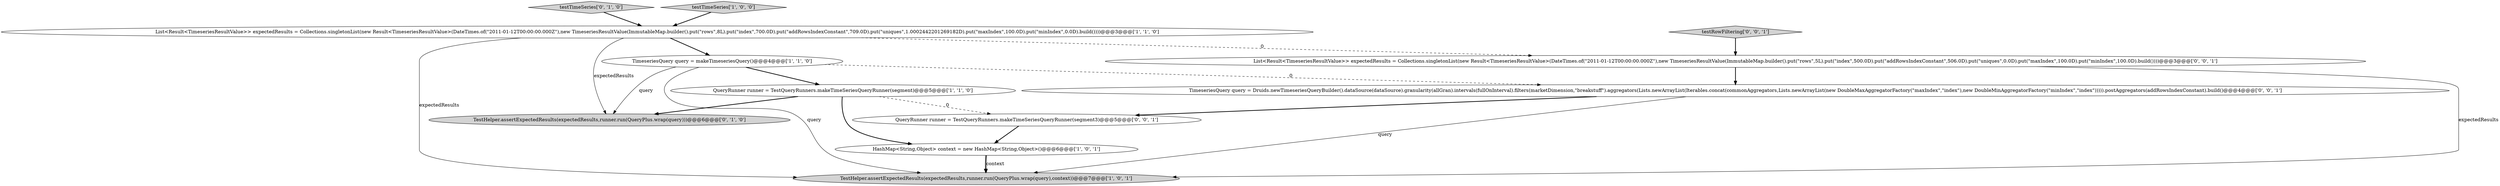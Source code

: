 digraph {
6 [style = filled, label = "testTimeSeries['0', '1', '0']", fillcolor = lightgray, shape = diamond image = "AAA0AAABBB2BBB"];
4 [style = filled, label = "testTimeSeries['1', '0', '0']", fillcolor = lightgray, shape = diamond image = "AAA0AAABBB1BBB"];
10 [style = filled, label = "QueryRunner runner = TestQueryRunners.makeTimeSeriesQueryRunner(segment3)@@@5@@@['0', '0', '1']", fillcolor = white, shape = ellipse image = "AAA0AAABBB3BBB"];
0 [style = filled, label = "TimeseriesQuery query = makeTimeseriesQuery()@@@4@@@['1', '1', '0']", fillcolor = white, shape = ellipse image = "AAA0AAABBB1BBB"];
2 [style = filled, label = "HashMap<String,Object> context = new HashMap<String,Object>()@@@6@@@['1', '0', '1']", fillcolor = white, shape = ellipse image = "AAA0AAABBB1BBB"];
5 [style = filled, label = "List<Result<TimeseriesResultValue>> expectedResults = Collections.singletonList(new Result<TimeseriesResultValue>(DateTimes.of(\"2011-01-12T00:00:00.000Z\"),new TimeseriesResultValue(ImmutableMap.builder().put(\"rows\",8L).put(\"index\",700.0D).put(\"addRowsIndexConstant\",709.0D).put(\"uniques\",1.0002442201269182D).put(\"maxIndex\",100.0D).put(\"minIndex\",0.0D).build())))@@@3@@@['1', '1', '0']", fillcolor = white, shape = ellipse image = "AAA0AAABBB1BBB"];
7 [style = filled, label = "TestHelper.assertExpectedResults(expectedResults,runner.run(QueryPlus.wrap(query)))@@@6@@@['0', '1', '0']", fillcolor = lightgray, shape = ellipse image = "AAA0AAABBB2BBB"];
1 [style = filled, label = "TestHelper.assertExpectedResults(expectedResults,runner.run(QueryPlus.wrap(query),context))@@@7@@@['1', '0', '1']", fillcolor = lightgray, shape = ellipse image = "AAA0AAABBB1BBB"];
3 [style = filled, label = "QueryRunner runner = TestQueryRunners.makeTimeSeriesQueryRunner(segment)@@@5@@@['1', '1', '0']", fillcolor = white, shape = ellipse image = "AAA0AAABBB1BBB"];
11 [style = filled, label = "testRowFiltering['0', '0', '1']", fillcolor = lightgray, shape = diamond image = "AAA0AAABBB3BBB"];
8 [style = filled, label = "List<Result<TimeseriesResultValue>> expectedResults = Collections.singletonList(new Result<TimeseriesResultValue>(DateTimes.of(\"2011-01-12T00:00:00.000Z\"),new TimeseriesResultValue(ImmutableMap.builder().put(\"rows\",5L).put(\"index\",500.0D).put(\"addRowsIndexConstant\",506.0D).put(\"uniques\",0.0D).put(\"maxIndex\",100.0D).put(\"minIndex\",100.0D).build())))@@@3@@@['0', '0', '1']", fillcolor = white, shape = ellipse image = "AAA0AAABBB3BBB"];
9 [style = filled, label = "TimeseriesQuery query = Druids.newTimeseriesQueryBuilder().dataSource(dataSource).granularity(allGran).intervals(fullOnInterval).filters(marketDimension,\"breakstuff\").aggregators(Lists.newArrayList(Iterables.concat(commonAggregators,Lists.newArrayList(new DoubleMaxAggregatorFactory(\"maxIndex\",\"index\"),new DoubleMinAggregatorFactory(\"minIndex\",\"index\"))))).postAggregators(addRowsIndexConstant).build()@@@4@@@['0', '0', '1']", fillcolor = white, shape = ellipse image = "AAA0AAABBB3BBB"];
0->3 [style = bold, label=""];
0->7 [style = solid, label="query"];
2->1 [style = bold, label=""];
5->7 [style = solid, label="expectedResults"];
9->10 [style = bold, label=""];
6->5 [style = bold, label=""];
5->1 [style = solid, label="expectedResults"];
8->1 [style = solid, label="expectedResults"];
0->1 [style = solid, label="query"];
3->2 [style = bold, label=""];
5->0 [style = bold, label=""];
3->7 [style = bold, label=""];
8->9 [style = bold, label=""];
5->8 [style = dashed, label="0"];
11->8 [style = bold, label=""];
2->1 [style = solid, label="context"];
10->2 [style = bold, label=""];
3->10 [style = dashed, label="0"];
0->9 [style = dashed, label="0"];
4->5 [style = bold, label=""];
9->1 [style = solid, label="query"];
}
